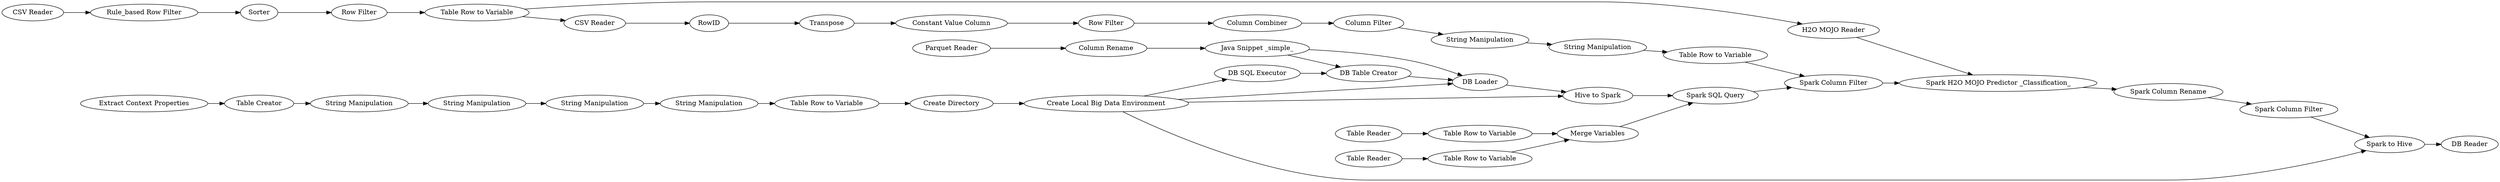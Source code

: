 digraph {
	"-2421586850729476823_1620" [label="Column Combiner"]
	"8269196099147927201_1839" [label="Table Creator"]
	"8269196099147927201_1843" [label="Table Row to Variable"]
	"8269196099147927201_1842" [label="String Manipulation"]
	"-4629480558608742491_1785" [label="Table Reader"]
	"-4629480558608742491_1887" [label="Rule_based Row Filter"]
	"-2421586850729476823_1891" [label="Table Row to Variable"]
	"-4629480558608742491_1863" [label="Hive to Spark"]
	"-4629480558608742491_1866" [label="DB SQL Executor"]
	"-4629480558608742491_92" [label="Spark SQL Query"]
	"-4629480558608742491_1801" [label="Spark Column Filter"]
	"-4629480558608742491_1882" [label="Table Row to Variable"]
	"8269196099147927201_1849" [label="Create Local Big Data Environment"]
	"-4629480558608742491_1875" [label="DB Table Creator"]
	"-4629480558608742491_1886" [label=Sorter]
	"-4629480558608742491_471" [label="Row Filter"]
	"8269196099147927201_1844" [label="String Manipulation"]
	"8269196099147927201_1837" [label="Extract Context Properties"]
	"-4629480558608742491_1883" [label="Table Row to Variable"]
	"-4629480558608742491_1884" [label="Merge Variables"]
	"-2421586850729476823_1890" [label=RowID]
	"-2421586850729476823_1694" [label="String Manipulation"]
	"-4629480558608742491_1879" [label="Spark H2O MOJO Predictor _Classification_"]
	"-4629480558608742491_86" [label="CSV Reader"]
	"-2421586850729476823_1616" [label="Column Filter"]
	"-4629480558608742491_1881" [label="DB Reader"]
	"-4629480558608742491_474" [label="CSV Reader"]
	"-2421586850729476823_1693" [label="Row Filter"]
	"-4629480558608742491_1878" [label="Java Snippet _simple_"]
	"8269196099147927201_1841" [label="String Manipulation"]
	"8269196099147927201_1840" [label="String Manipulation"]
	"-4629480558608742491_1876" [label="DB Loader"]
	"-4629480558608742491_1880" [label="Spark to Hive"]
	"-4629480558608742491_1800" [label="Spark Column Rename"]
	"-2421586850729476823_1893" [label="Constant Value Column"]
	"-2421586850729476823_1619" [label="String Manipulation"]
	"-4629480558608742491_472" [label="Table Row to Variable"]
	"-4629480558608742491_1892" [label="Spark Column Filter"]
	"-4629480558608742491_473" [label="H2O MOJO Reader"]
	"-4629480558608742491_1885" [label="Table Reader"]
	"-4629480558608742491_1877" [label="Parquet Reader"]
	"8269196099147927201_1850" [label="Create Directory"]
	"-4629480558608742491_1864" [label="Column Rename"]
	"-2421586850729476823_1889" [label=Transpose]
	"-4629480558608742491_1866" -> "-4629480558608742491_1875"
	"-4629480558608742491_1882" -> "-4629480558608742491_1884"
	"-4629480558608742491_1879" -> "-4629480558608742491_1800"
	"-4629480558608742491_1800" -> "-4629480558608742491_1801"
	"-4629480558608742491_1877" -> "-4629480558608742491_1864"
	"8269196099147927201_1843" -> "8269196099147927201_1850"
	"-4629480558608742491_1880" -> "-4629480558608742491_1881"
	"8269196099147927201_1839" -> "8269196099147927201_1840"
	"-4629480558608742491_474" -> "-2421586850729476823_1890"
	"8269196099147927201_1849" -> "-4629480558608742491_1863"
	"-4629480558608742491_1878" -> "-4629480558608742491_1875"
	"-4629480558608742491_86" -> "-4629480558608742491_1887"
	"8269196099147927201_1849" -> "-4629480558608742491_1876"
	"-4629480558608742491_1885" -> "-4629480558608742491_1883"
	"-4629480558608742491_1801" -> "-4629480558608742491_1880"
	"-4629480558608742491_1876" -> "-4629480558608742491_1863"
	"8269196099147927201_1844" -> "8269196099147927201_1842"
	"-4629480558608742491_1887" -> "-4629480558608742491_1886"
	"8269196099147927201_1849" -> "-4629480558608742491_1866"
	"-2421586850729476823_1620" -> "-2421586850729476823_1616"
	"-4629480558608742491_1863" -> "-4629480558608742491_92"
	"-4629480558608742491_1883" -> "-4629480558608742491_1884"
	"-4629480558608742491_1875" -> "-4629480558608742491_1876"
	"-4629480558608742491_471" -> "-4629480558608742491_472"
	"8269196099147927201_1842" -> "8269196099147927201_1843"
	"-4629480558608742491_1884" -> "-4629480558608742491_92"
	"-2421586850729476823_1694" -> "-2421586850729476823_1891"
	"8269196099147927201_1837" -> "8269196099147927201_1839"
	"-4629480558608742491_472" -> "-4629480558608742491_473"
	"-2421586850729476823_1890" -> "-2421586850729476823_1889"
	"-2421586850729476823_1889" -> "-2421586850729476823_1893"
	"-2421586850729476823_1893" -> "-2421586850729476823_1693"
	"-4629480558608742491_1892" -> "-4629480558608742491_1879"
	"-2421586850729476823_1619" -> "-2421586850729476823_1694"
	"-4629480558608742491_1785" -> "-4629480558608742491_1882"
	"-4629480558608742491_1864" -> "-4629480558608742491_1878"
	"-4629480558608742491_1886" -> "-4629480558608742491_471"
	"-2421586850729476823_1693" -> "-2421586850729476823_1620"
	"8269196099147927201_1841" -> "8269196099147927201_1844"
	"8269196099147927201_1849" -> "-4629480558608742491_1880"
	"-4629480558608742491_473" -> "-4629480558608742491_1879"
	"8269196099147927201_1840" -> "8269196099147927201_1841"
	"-4629480558608742491_92" -> "-4629480558608742491_1892"
	"8269196099147927201_1850" -> "8269196099147927201_1849"
	"-2421586850729476823_1616" -> "-2421586850729476823_1619"
	"-4629480558608742491_472" -> "-4629480558608742491_474"
	"-4629480558608742491_1878" -> "-4629480558608742491_1876"
	"-2421586850729476823_1891" -> "-4629480558608742491_1892"
	rankdir=LR
}

